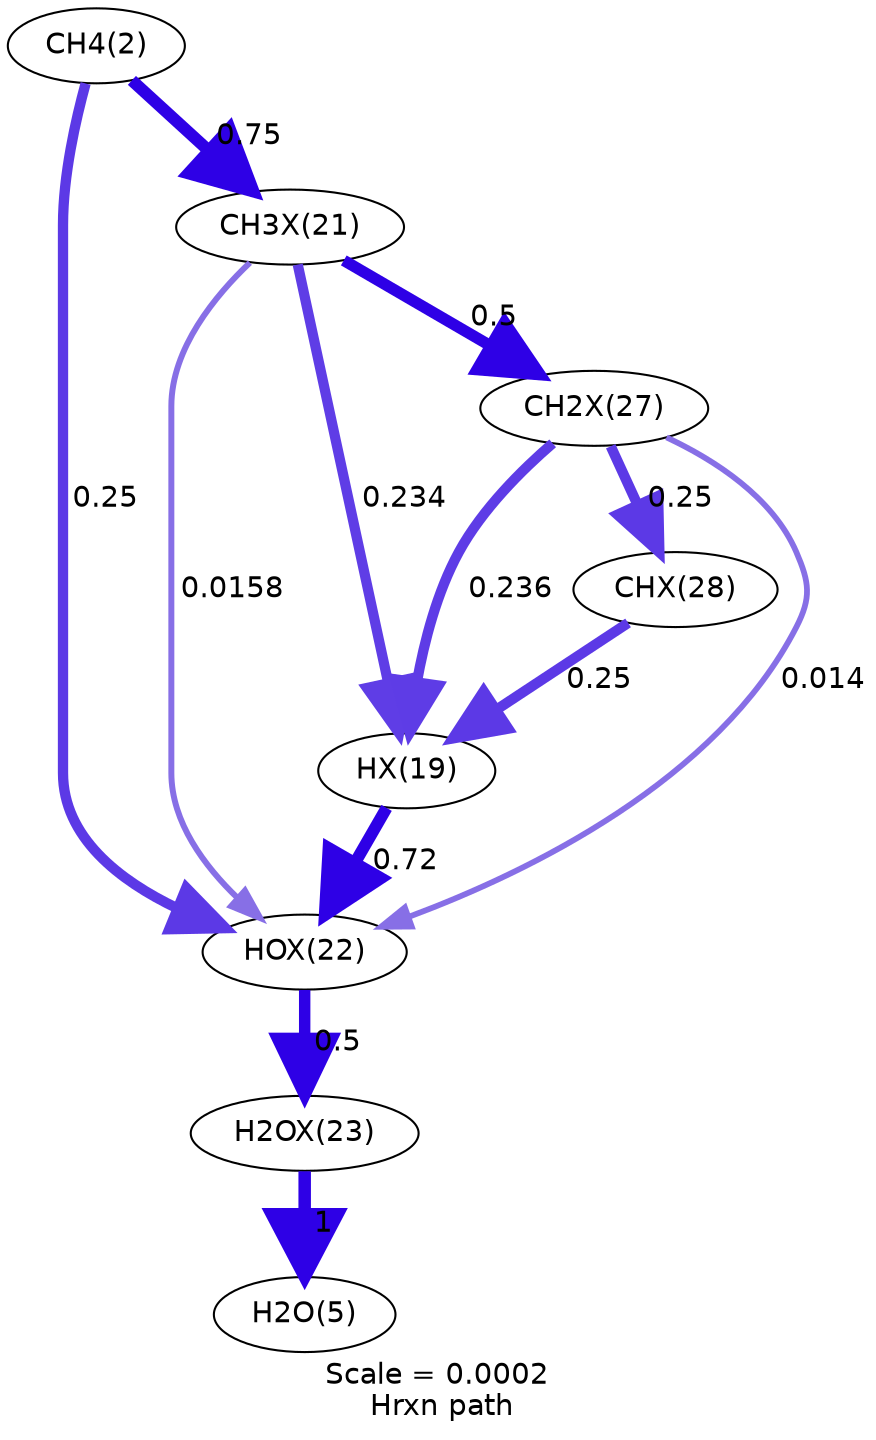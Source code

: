 digraph reaction_paths {
center=1;
s3 -> s23[fontname="Helvetica", style="setlinewidth(5.78)", arrowsize=2.89, color="0.7, 1.25, 0.9"
, label=" 0.75"];
s3 -> s24[fontname="Helvetica", style="setlinewidth(4.95)", arrowsize=2.48, color="0.7, 0.75, 0.9"
, label=" 0.25"];
s23 -> s21[fontname="Helvetica", style="setlinewidth(4.9)", arrowsize=2.45, color="0.7, 0.734, 0.9"
, label=" 0.234"];
s23 -> s29[fontname="Helvetica", style="setlinewidth(5.48)", arrowsize=2.74, color="0.7, 1, 0.9"
, label=" 0.5"];
s23 -> s24[fontname="Helvetica", style="setlinewidth(2.87)", arrowsize=1.43, color="0.7, 0.516, 0.9"
, label=" 0.0158"];
s29 -> s21[fontname="Helvetica", style="setlinewidth(4.91)", arrowsize=2.45, color="0.7, 0.736, 0.9"
, label=" 0.236"];
s30 -> s21[fontname="Helvetica", style="setlinewidth(4.95)", arrowsize=2.48, color="0.7, 0.75, 0.9"
, label=" 0.25"];
s21 -> s24[fontname="Helvetica", style="setlinewidth(5.75)", arrowsize=2.88, color="0.7, 1.22, 0.9"
, label=" 0.72"];
s29 -> s30[fontname="Helvetica", style="setlinewidth(4.95)", arrowsize=2.48, color="0.7, 0.75, 0.9"
, label=" 0.25"];
s29 -> s24[fontname="Helvetica", style="setlinewidth(2.78)", arrowsize=1.39, color="0.7, 0.514, 0.9"
, label=" 0.014"];
s24 -> s25[fontname="Helvetica", style="setlinewidth(5.48)", arrowsize=2.74, color="0.7, 1, 0.9"
, label=" 0.5"];
s25 -> s6[fontname="Helvetica", style="setlinewidth(6)", arrowsize=3, color="0.7, 1.5, 0.9"
, label=" 1"];
s3 [ fontname="Helvetica", label="CH4(2)"];
s6 [ fontname="Helvetica", label="H2O(5)"];
s21 [ fontname="Helvetica", label="HX(19)"];
s23 [ fontname="Helvetica", label="CH3X(21)"];
s24 [ fontname="Helvetica", label="HOX(22)"];
s25 [ fontname="Helvetica", label="H2OX(23)"];
s29 [ fontname="Helvetica", label="CH2X(27)"];
s30 [ fontname="Helvetica", label="CHX(28)"];
 label = "Scale = 0.0002\l Hrxn path";
 fontname = "Helvetica";
}
